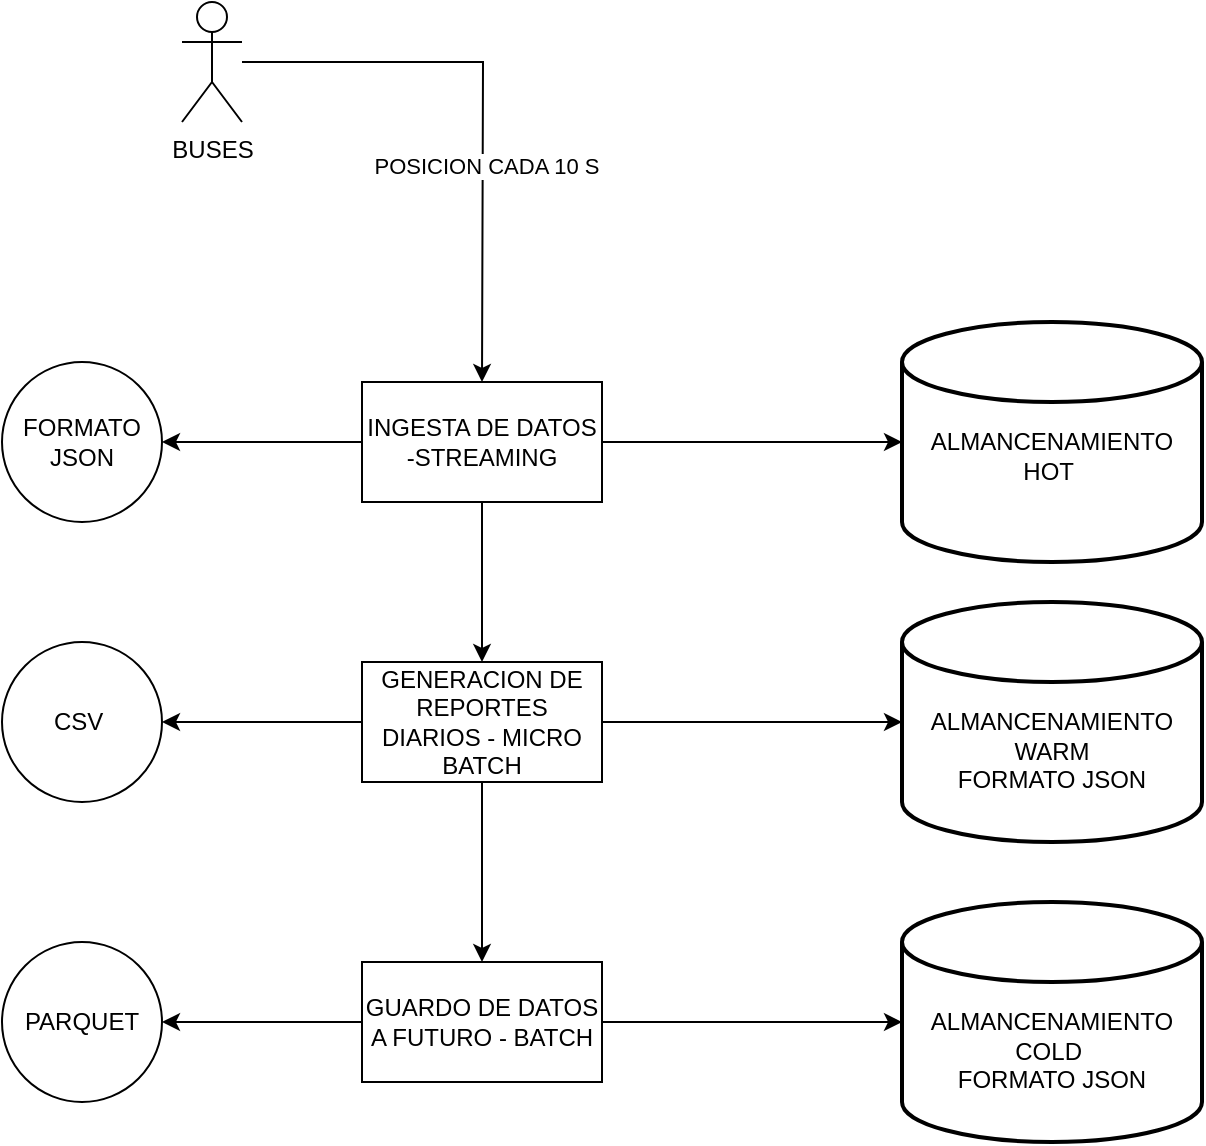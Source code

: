 <mxfile version="28.1.1">
  <diagram name="Page-1" id="FJW9onxGqNzLdRWWdVVD">
    <mxGraphModel dx="1722" dy="948" grid="1" gridSize="10" guides="1" tooltips="1" connect="1" arrows="1" fold="1" page="1" pageScale="1" pageWidth="827" pageHeight="1169" math="0" shadow="0">
      <root>
        <mxCell id="0" />
        <mxCell id="1" parent="0" />
        <mxCell id="4IrTPSqauzqi1Ja1R15Z-7" style="edgeStyle=orthogonalEdgeStyle;rounded=0;orthogonalLoop=1;jettySize=auto;html=1;" edge="1" parent="1" source="4IrTPSqauzqi1Ja1R15Z-1">
          <mxGeometry relative="1" as="geometry">
            <mxPoint x="290.0" y="300" as="targetPoint" />
          </mxGeometry>
        </mxCell>
        <mxCell id="4IrTPSqauzqi1Ja1R15Z-8" value="POSICION CADA 10 S" style="edgeLabel;html=1;align=center;verticalAlign=middle;resizable=0;points=[];" vertex="1" connectable="0" parent="4IrTPSqauzqi1Ja1R15Z-7">
          <mxGeometry x="0.228" y="1" relative="1" as="geometry">
            <mxPoint as="offset" />
          </mxGeometry>
        </mxCell>
        <mxCell id="4IrTPSqauzqi1Ja1R15Z-1" value="BUSES&lt;div&gt;&lt;br&gt;&lt;/div&gt;" style="shape=umlActor;verticalLabelPosition=bottom;verticalAlign=top;html=1;outlineConnect=0;" vertex="1" parent="1">
          <mxGeometry x="140" y="110" width="30" height="60" as="geometry" />
        </mxCell>
        <mxCell id="4IrTPSqauzqi1Ja1R15Z-9" value="&lt;br&gt;&lt;br&gt;ALMANCENAMIENTO&lt;br&gt;HOT&amp;nbsp;&lt;div&gt;&lt;br/&gt;&lt;/div&gt;" style="strokeWidth=2;html=1;shape=mxgraph.flowchart.database;whiteSpace=wrap;" vertex="1" parent="1">
          <mxGeometry x="500" y="270" width="150" height="120" as="geometry" />
        </mxCell>
        <mxCell id="4IrTPSqauzqi1Ja1R15Z-13" value="" style="edgeStyle=orthogonalEdgeStyle;rounded=0;orthogonalLoop=1;jettySize=auto;html=1;" edge="1" parent="1" source="4IrTPSqauzqi1Ja1R15Z-10" target="4IrTPSqauzqi1Ja1R15Z-12">
          <mxGeometry relative="1" as="geometry" />
        </mxCell>
        <mxCell id="4IrTPSqauzqi1Ja1R15Z-23" value="" style="edgeStyle=orthogonalEdgeStyle;rounded=0;orthogonalLoop=1;jettySize=auto;html=1;" edge="1" parent="1" source="4IrTPSqauzqi1Ja1R15Z-10" target="4IrTPSqauzqi1Ja1R15Z-22">
          <mxGeometry relative="1" as="geometry" />
        </mxCell>
        <mxCell id="4IrTPSqauzqi1Ja1R15Z-10" value="INGESTA DE DATOS -STREAMING" style="rounded=0;whiteSpace=wrap;html=1;" vertex="1" parent="1">
          <mxGeometry x="230" y="300" width="120" height="60" as="geometry" />
        </mxCell>
        <mxCell id="4IrTPSqauzqi1Ja1R15Z-11" style="edgeStyle=orthogonalEdgeStyle;rounded=0;orthogonalLoop=1;jettySize=auto;html=1;entryX=0;entryY=0.5;entryDx=0;entryDy=0;entryPerimeter=0;" edge="1" parent="1" source="4IrTPSqauzqi1Ja1R15Z-10" target="4IrTPSqauzqi1Ja1R15Z-9">
          <mxGeometry relative="1" as="geometry" />
        </mxCell>
        <mxCell id="4IrTPSqauzqi1Ja1R15Z-20" value="" style="edgeStyle=orthogonalEdgeStyle;rounded=0;orthogonalLoop=1;jettySize=auto;html=1;" edge="1" parent="1" source="4IrTPSqauzqi1Ja1R15Z-12" target="4IrTPSqauzqi1Ja1R15Z-19">
          <mxGeometry relative="1" as="geometry" />
        </mxCell>
        <mxCell id="4IrTPSqauzqi1Ja1R15Z-25" value="" style="edgeStyle=orthogonalEdgeStyle;rounded=0;orthogonalLoop=1;jettySize=auto;html=1;" edge="1" parent="1" source="4IrTPSqauzqi1Ja1R15Z-12" target="4IrTPSqauzqi1Ja1R15Z-24">
          <mxGeometry relative="1" as="geometry" />
        </mxCell>
        <mxCell id="4IrTPSqauzqi1Ja1R15Z-12" value="GENERACION DE REPORTES DIARIOS - MICRO BATCH" style="whiteSpace=wrap;html=1;rounded=0;" vertex="1" parent="1">
          <mxGeometry x="230" y="440" width="120" height="60" as="geometry" />
        </mxCell>
        <mxCell id="4IrTPSqauzqi1Ja1R15Z-14" value="&lt;br&gt;&lt;br&gt;ALMANCENAMIENTO&lt;br&gt;WARM&lt;br&gt;FORMATO JSON" style="strokeWidth=2;html=1;shape=mxgraph.flowchart.database;whiteSpace=wrap;" vertex="1" parent="1">
          <mxGeometry x="500" y="410" width="150" height="120" as="geometry" />
        </mxCell>
        <mxCell id="4IrTPSqauzqi1Ja1R15Z-15" value="&lt;br&gt;&lt;br&gt;ALMANCENAMIENTO&lt;br&gt;COLD&amp;nbsp;&lt;br&gt;FORMATO JSON" style="strokeWidth=2;html=1;shape=mxgraph.flowchart.database;whiteSpace=wrap;" vertex="1" parent="1">
          <mxGeometry x="500" y="560" width="150" height="120" as="geometry" />
        </mxCell>
        <mxCell id="4IrTPSqauzqi1Ja1R15Z-16" style="edgeStyle=orthogonalEdgeStyle;rounded=0;orthogonalLoop=1;jettySize=auto;html=1;entryX=0;entryY=0.5;entryDx=0;entryDy=0;entryPerimeter=0;" edge="1" parent="1" source="4IrTPSqauzqi1Ja1R15Z-12" target="4IrTPSqauzqi1Ja1R15Z-14">
          <mxGeometry relative="1" as="geometry" />
        </mxCell>
        <mxCell id="4IrTPSqauzqi1Ja1R15Z-27" value="" style="edgeStyle=orthogonalEdgeStyle;rounded=0;orthogonalLoop=1;jettySize=auto;html=1;" edge="1" parent="1" source="4IrTPSqauzqi1Ja1R15Z-19" target="4IrTPSqauzqi1Ja1R15Z-26">
          <mxGeometry relative="1" as="geometry" />
        </mxCell>
        <mxCell id="4IrTPSqauzqi1Ja1R15Z-19" value="GUARDO DE DATOS A FUTURO - BATCH" style="whiteSpace=wrap;html=1;rounded=0;" vertex="1" parent="1">
          <mxGeometry x="230" y="590" width="120" height="60" as="geometry" />
        </mxCell>
        <mxCell id="4IrTPSqauzqi1Ja1R15Z-21" style="edgeStyle=orthogonalEdgeStyle;rounded=0;orthogonalLoop=1;jettySize=auto;html=1;entryX=0;entryY=0.5;entryDx=0;entryDy=0;entryPerimeter=0;" edge="1" parent="1" source="4IrTPSqauzqi1Ja1R15Z-19" target="4IrTPSqauzqi1Ja1R15Z-15">
          <mxGeometry relative="1" as="geometry">
            <mxPoint x="632" y="620" as="targetPoint" />
          </mxGeometry>
        </mxCell>
        <mxCell id="4IrTPSqauzqi1Ja1R15Z-22" value="FORMATO JSON" style="ellipse;whiteSpace=wrap;html=1;rounded=0;" vertex="1" parent="1">
          <mxGeometry x="50" y="290" width="80" height="80" as="geometry" />
        </mxCell>
        <mxCell id="4IrTPSqauzqi1Ja1R15Z-24" value="CSV&amp;nbsp;" style="ellipse;whiteSpace=wrap;html=1;rounded=0;" vertex="1" parent="1">
          <mxGeometry x="50" y="430" width="80" height="80" as="geometry" />
        </mxCell>
        <mxCell id="4IrTPSqauzqi1Ja1R15Z-26" value="PARQUET" style="ellipse;whiteSpace=wrap;html=1;rounded=0;" vertex="1" parent="1">
          <mxGeometry x="50" y="580" width="80" height="80" as="geometry" />
        </mxCell>
      </root>
    </mxGraphModel>
  </diagram>
</mxfile>
